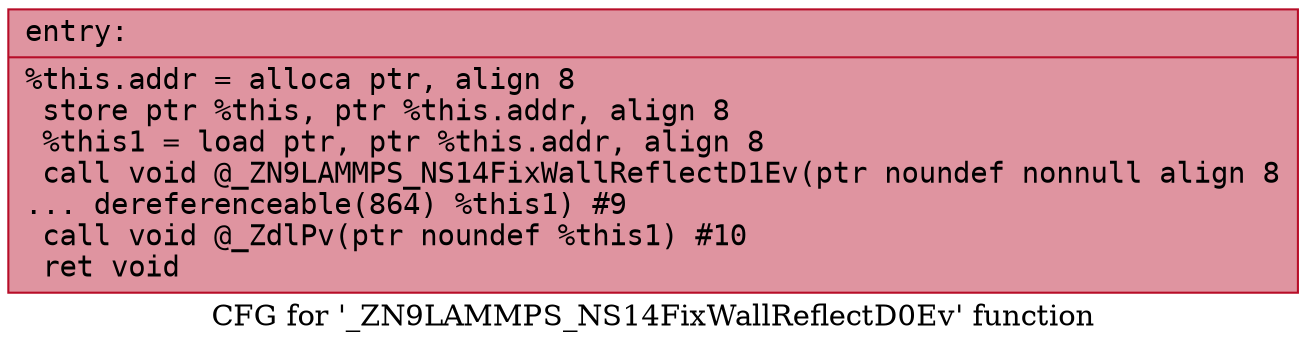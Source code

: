 digraph "CFG for '_ZN9LAMMPS_NS14FixWallReflectD0Ev' function" {
	label="CFG for '_ZN9LAMMPS_NS14FixWallReflectD0Ev' function";

	Node0x55d7f49c95f0 [shape=record,color="#b70d28ff", style=filled, fillcolor="#b70d2870" fontname="Courier",label="{entry:\l|  %this.addr = alloca ptr, align 8\l  store ptr %this, ptr %this.addr, align 8\l  %this1 = load ptr, ptr %this.addr, align 8\l  call void @_ZN9LAMMPS_NS14FixWallReflectD1Ev(ptr noundef nonnull align 8\l... dereferenceable(864) %this1) #9\l  call void @_ZdlPv(ptr noundef %this1) #10\l  ret void\l}"];
}
